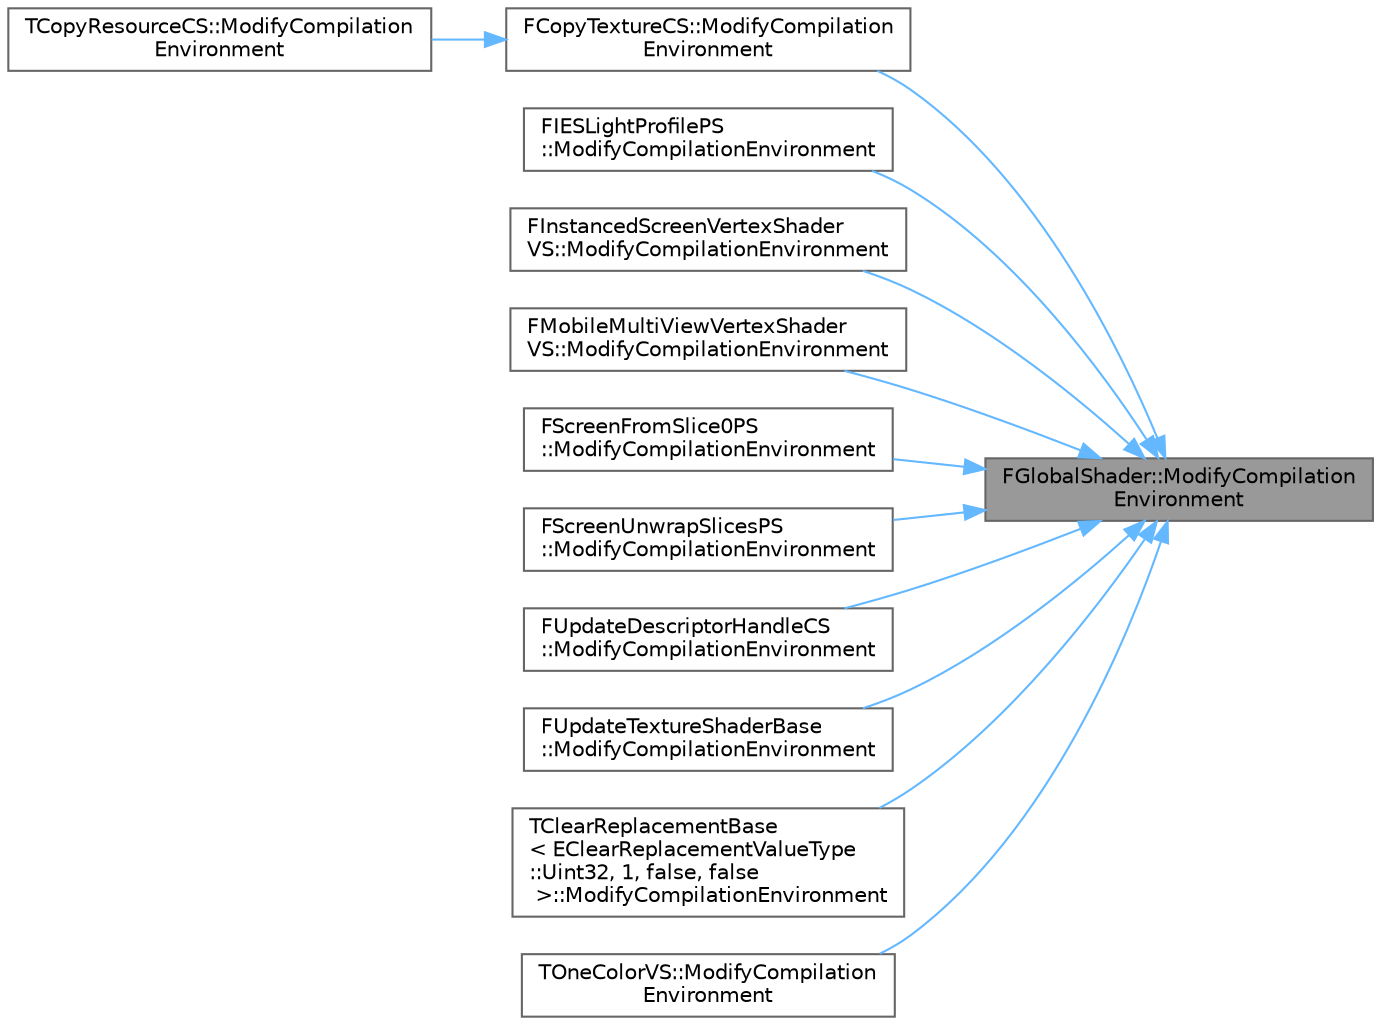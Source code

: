 digraph "FGlobalShader::ModifyCompilationEnvironment"
{
 // INTERACTIVE_SVG=YES
 // LATEX_PDF_SIZE
  bgcolor="transparent";
  edge [fontname=Helvetica,fontsize=10,labelfontname=Helvetica,labelfontsize=10];
  node [fontname=Helvetica,fontsize=10,shape=box,height=0.2,width=0.4];
  rankdir="RL";
  Node1 [id="Node000001",label="FGlobalShader::ModifyCompilation\lEnvironment",height=0.2,width=0.4,color="gray40", fillcolor="grey60", style="filled", fontcolor="black",tooltip=" "];
  Node1 -> Node2 [id="edge1_Node000001_Node000002",dir="back",color="steelblue1",style="solid",tooltip=" "];
  Node2 [id="Node000002",label="FCopyTextureCS::ModifyCompilation\lEnvironment",height=0.2,width=0.4,color="grey40", fillcolor="white", style="filled",URL="$d0/d59/classFCopyTextureCS.html#a16dacc97171ae15ab4a0df39c996992d",tooltip=" "];
  Node2 -> Node3 [id="edge2_Node000002_Node000003",dir="back",color="steelblue1",style="solid",tooltip=" "];
  Node3 [id="Node000003",label="TCopyResourceCS::ModifyCompilation\lEnvironment",height=0.2,width=0.4,color="grey40", fillcolor="white", style="filled",URL="$d2/d74/classTCopyResourceCS.html#ad4c448c31808ee1e3c0e458a156dc590",tooltip=" "];
  Node1 -> Node4 [id="edge3_Node000001_Node000004",dir="back",color="steelblue1",style="solid",tooltip=" "];
  Node4 [id="Node000004",label="FIESLightProfilePS\l::ModifyCompilationEnvironment",height=0.2,width=0.4,color="grey40", fillcolor="white", style="filled",URL="$dc/d34/classFIESLightProfilePS.html#a6d10764056011c08189867c6c7cf0510",tooltip=" "];
  Node1 -> Node5 [id="edge4_Node000001_Node000005",dir="back",color="steelblue1",style="solid",tooltip=" "];
  Node5 [id="Node000005",label="FInstancedScreenVertexShader\lVS::ModifyCompilationEnvironment",height=0.2,width=0.4,color="grey40", fillcolor="white", style="filled",URL="$d9/da3/classFInstancedScreenVertexShaderVS.html#a6db6629bcbbf3e11b116382bc77d9396",tooltip=" "];
  Node1 -> Node6 [id="edge5_Node000001_Node000006",dir="back",color="steelblue1",style="solid",tooltip=" "];
  Node6 [id="Node000006",label="FMobileMultiViewVertexShader\lVS::ModifyCompilationEnvironment",height=0.2,width=0.4,color="grey40", fillcolor="white", style="filled",URL="$da/dd4/classFMobileMultiViewVertexShaderVS.html#ab831028223b47398fc3b93fafa33e3a2",tooltip=" "];
  Node1 -> Node7 [id="edge6_Node000001_Node000007",dir="back",color="steelblue1",style="solid",tooltip=" "];
  Node7 [id="Node000007",label="FScreenFromSlice0PS\l::ModifyCompilationEnvironment",height=0.2,width=0.4,color="grey40", fillcolor="white", style="filled",URL="$d7/d85/classFScreenFromSlice0PS.html#ab6d09cd6dcc4588ebcb3f0b8d338a514",tooltip=" "];
  Node1 -> Node8 [id="edge7_Node000001_Node000008",dir="back",color="steelblue1",style="solid",tooltip=" "];
  Node8 [id="Node000008",label="FScreenUnwrapSlicesPS\l::ModifyCompilationEnvironment",height=0.2,width=0.4,color="grey40", fillcolor="white", style="filled",URL="$d9/d23/classFScreenUnwrapSlicesPS.html#ab78ceb47527b4d7c2724b70b9b2d77e7",tooltip=" "];
  Node1 -> Node9 [id="edge8_Node000001_Node000009",dir="back",color="steelblue1",style="solid",tooltip=" "];
  Node9 [id="Node000009",label="FUpdateDescriptorHandleCS\l::ModifyCompilationEnvironment",height=0.2,width=0.4,color="grey40", fillcolor="white", style="filled",URL="$db/dc5/structFUpdateDescriptorHandleCS.html#a79ea88dfc4f4a050570d36d95703915c",tooltip=" "];
  Node1 -> Node10 [id="edge9_Node000001_Node000010",dir="back",color="steelblue1",style="solid",tooltip=" "];
  Node10 [id="Node000010",label="FUpdateTextureShaderBase\l::ModifyCompilationEnvironment",height=0.2,width=0.4,color="grey40", fillcolor="white", style="filled",URL="$db/da5/classFUpdateTextureShaderBase.html#ae739362c5c1e51a347fe6d7888ece63b",tooltip=" "];
  Node1 -> Node11 [id="edge10_Node000001_Node000011",dir="back",color="steelblue1",style="solid",tooltip=" "];
  Node11 [id="Node000011",label="TClearReplacementBase\l\< EClearReplacementValueType\l::Uint32, 1, false, false\l \>::ModifyCompilationEnvironment",height=0.2,width=0.4,color="grey40", fillcolor="white", style="filled",URL="$d3/d9c/structTClearReplacementBase.html#a586c2eb5fb2f985c3eac1a023648d619",tooltip=" "];
  Node1 -> Node12 [id="edge11_Node000001_Node000012",dir="back",color="steelblue1",style="solid",tooltip=" "];
  Node12 [id="Node000012",label="TOneColorVS::ModifyCompilation\lEnvironment",height=0.2,width=0.4,color="grey40", fillcolor="white", style="filled",URL="$d9/d89/classTOneColorVS.html#a96e1db23d3adf2f6e9eb629976566b09",tooltip=" "];
}
